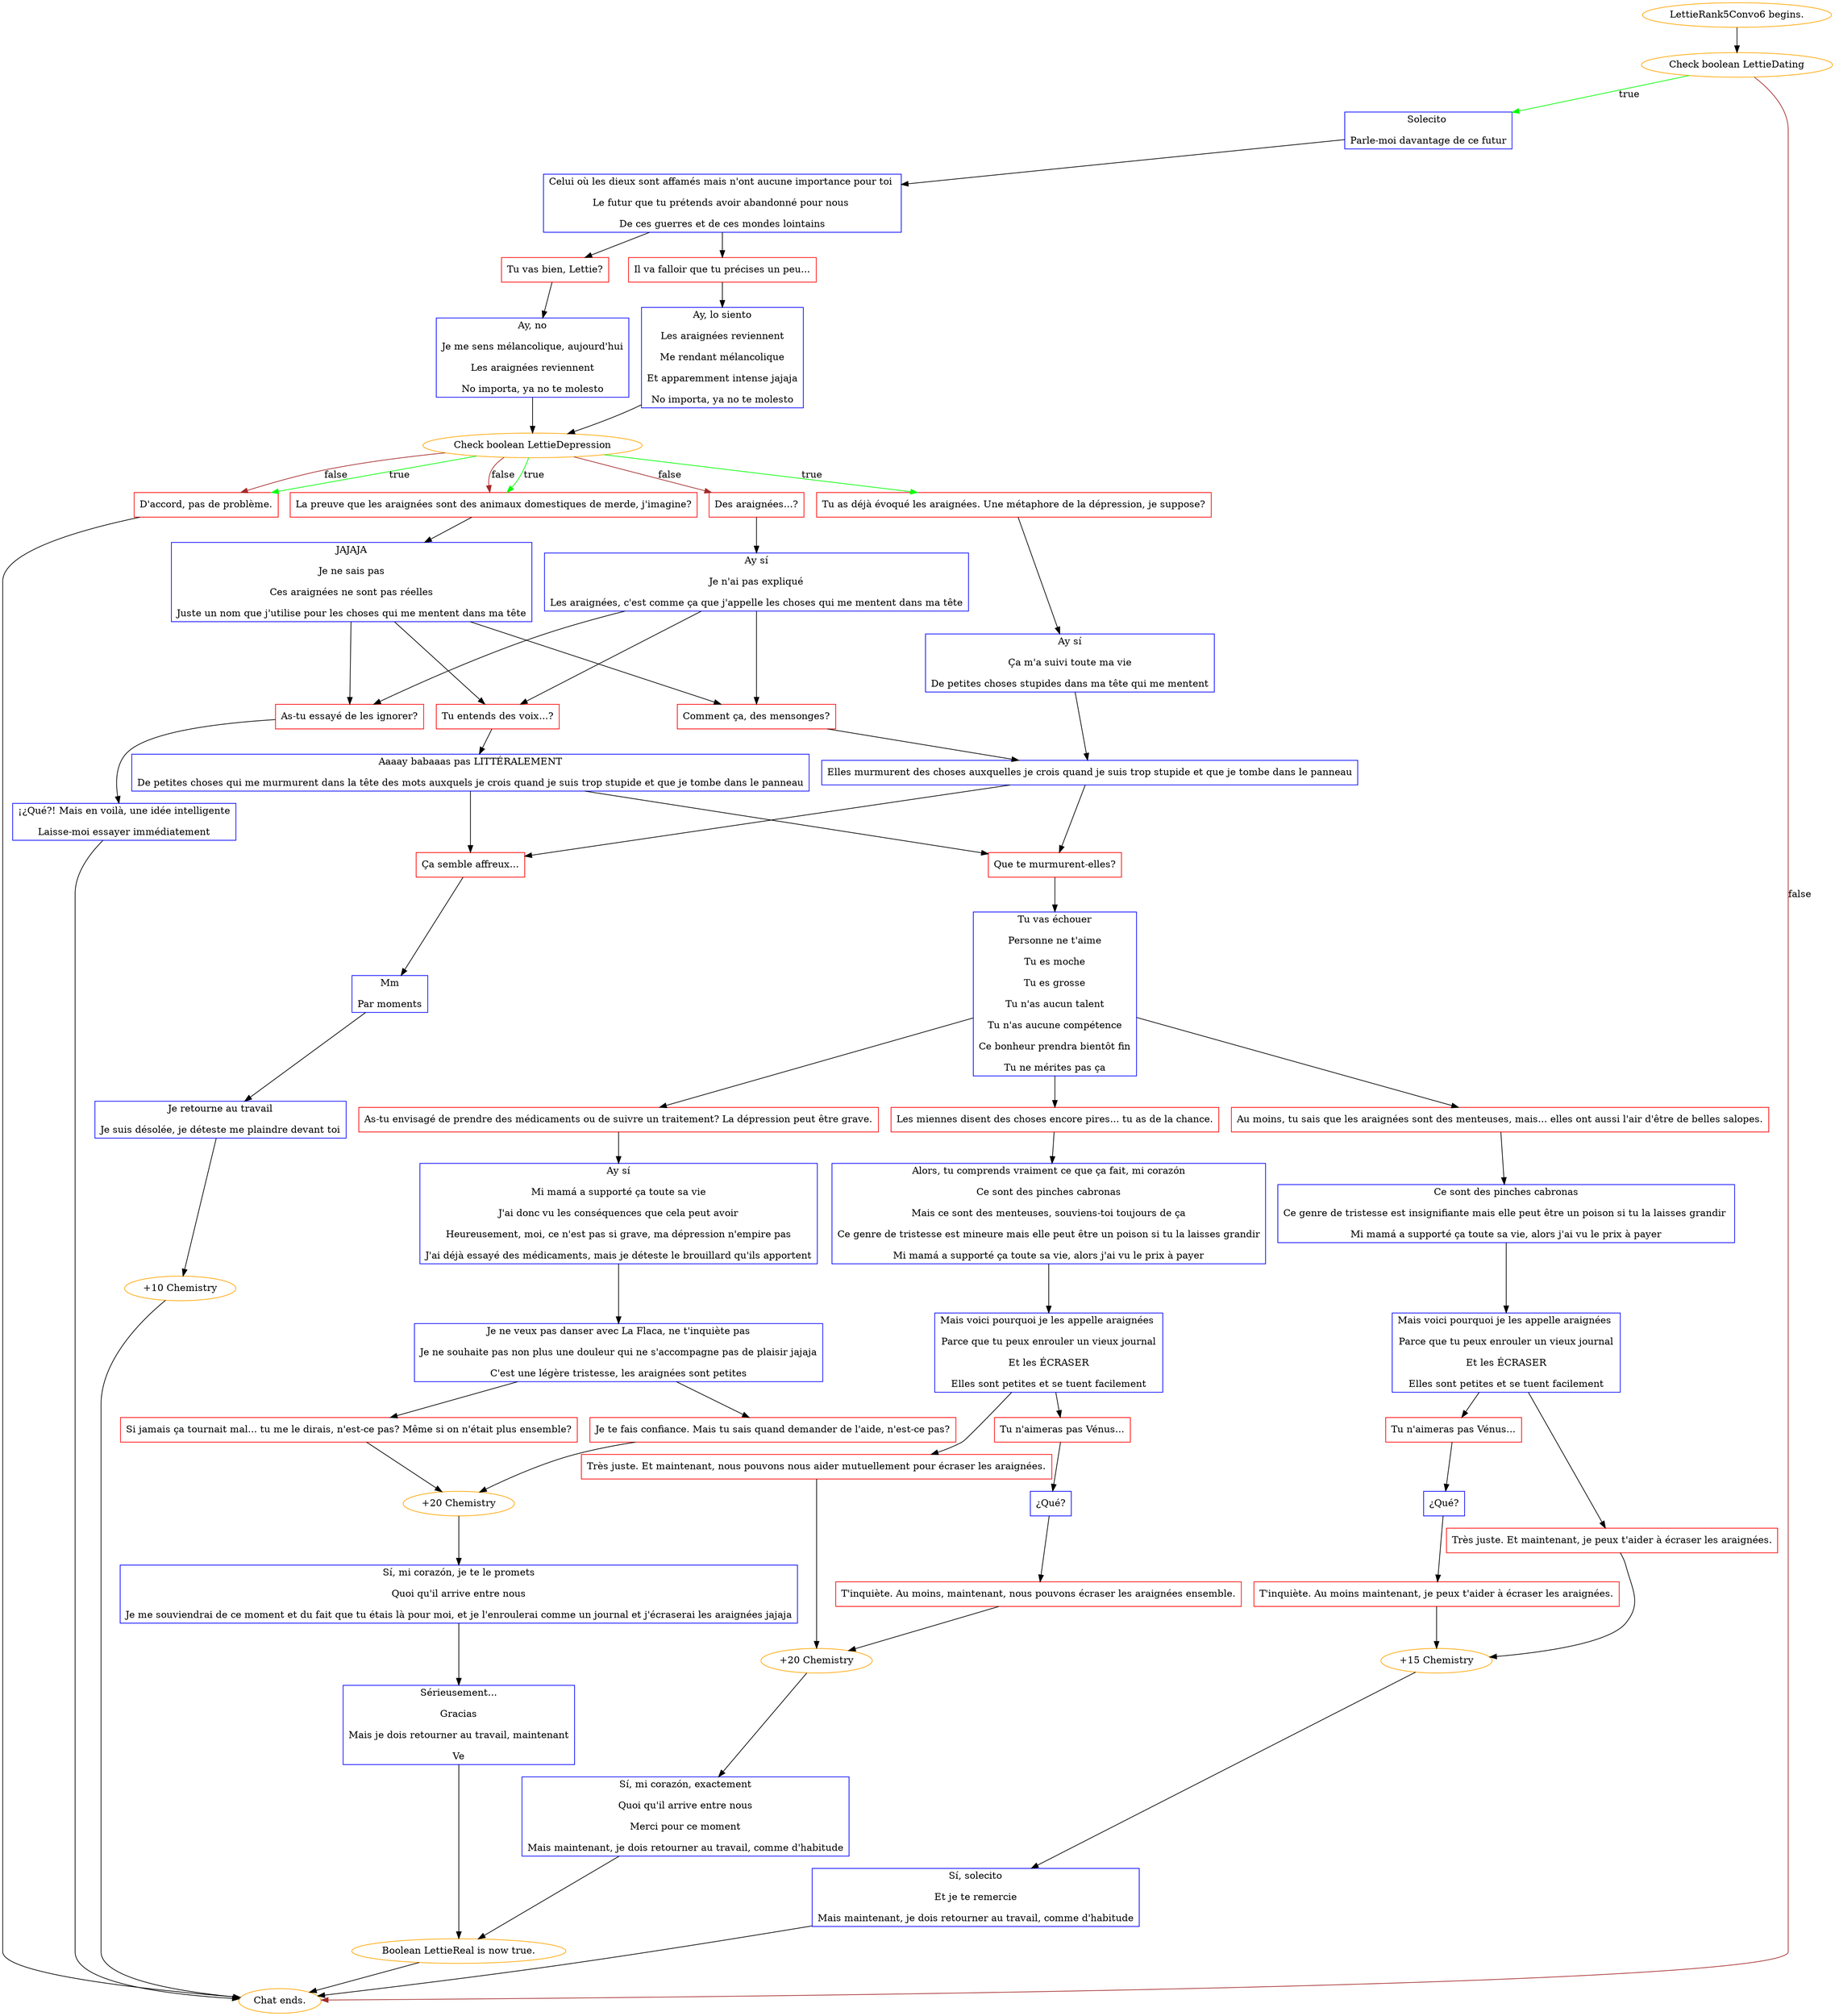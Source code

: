 digraph {
	"LettieRank5Convo6 begins." [color=orange];
		"LettieRank5Convo6 begins." -> j1229414268;
	j1229414268 [label="Check boolean LettieDating",color=orange];
		j1229414268 -> j3584912642 [label=true,color=green];
		j1229414268 -> "Chat ends." [label=false,color=brown];
	j3584912642 [label="Solecito 
Parle-moi davantage de ce futur",shape=box,color=blue];
		j3584912642 -> j1546276902;
	"Chat ends." [color=orange];
	j1546276902 [label="Celui où les dieux sont affamés mais n'ont aucune importance pour toi 
Le futur que tu prétends avoir abandonné pour nous 
De ces guerres et de ces mondes lointains",shape=box,color=blue];
		j1546276902 -> j1676932265;
		j1546276902 -> j3367435581;
	j1676932265 [label="Tu vas bien, Lettie?",shape=box,color=red];
		j1676932265 -> j1253071693;
	j3367435581 [label="Il va falloir que tu précises un peu...",shape=box,color=red];
		j3367435581 -> j635650994;
	j1253071693 [label="Ay, no
Je me sens mélancolique, aujourd'hui
Les araignées reviennent
No importa, ya no te molesto",shape=box,color=blue];
		j1253071693 -> j1027157091;
	j635650994 [label="Ay, lo siento
Les araignées reviennent
Me rendant mélancolique
Et apparemment intense jajaja
No importa, ya no te molesto",shape=box,color=blue];
		j635650994 -> j1027157091;
	j1027157091 [label="Check boolean LettieDepression",color=orange];
		j1027157091 -> j3361219545 [label=true,color=green];
		j1027157091 -> j236311436 [label=true,color=green];
		j1027157091 -> j4284722792 [label=true,color=green];
		j1027157091 -> j2319863560 [label=false,color=brown];
		j1027157091 -> j236311436 [label=false,color=brown];
		j1027157091 -> j4284722792 [label=false,color=brown];
	j3361219545 [label="Tu as déjà évoqué les araignées. Une métaphore de la dépression, je suppose?",shape=box,color=red];
		j3361219545 -> j3425766720;
	j236311436 [label="La preuve que les araignées sont des animaux domestiques de merde, j'imagine?",shape=box,color=red];
		j236311436 -> j234323946;
	j4284722792 [label="D'accord, pas de problème.",shape=box,color=red];
		j4284722792 -> "Chat ends.";
	j2319863560 [label="Des araignées...?",shape=box,color=red];
		j2319863560 -> j280088908;
	j3425766720 [label="Ay sí
Ça m'a suivi toute ma vie
De petites choses stupides dans ma tête qui me mentent",shape=box,color=blue];
		j3425766720 -> j1230275601;
	j234323946 [label="JAJAJA
Je ne sais pas
Ces araignées ne sont pas réelles
Juste un nom que j'utilise pour les choses qui me mentent dans ma tête",shape=box,color=blue];
		j234323946 -> j524163547;
		j234323946 -> j754111158;
		j234323946 -> j2741501603;
	j280088908 [label="Ay sí
Je n'ai pas expliqué
Les araignées, c'est comme ça que j'appelle les choses qui me mentent dans ma tête",shape=box,color=blue];
		j280088908 -> j524163547;
		j280088908 -> j754111158;
		j280088908 -> j2741501603;
	j1230275601 [label="Elles murmurent des choses auxquelles je crois quand je suis trop stupide et que je tombe dans le panneau",shape=box,color=blue];
		j1230275601 -> j1161587579;
		j1230275601 -> j3966515170;
	j524163547 [label="Comment ça, des mensonges?",shape=box,color=red];
		j524163547 -> j1230275601;
	j754111158 [label="Tu entends des voix...?",shape=box,color=red];
		j754111158 -> j3961873104;
	j2741501603 [label="As-tu essayé de les ignorer?",shape=box,color=red];
		j2741501603 -> j2709643585;
	j1161587579 [label="Que te murmurent-elles?",shape=box,color=red];
		j1161587579 -> j3156300733;
	j3966515170 [label="Ça semble affreux...",shape=box,color=red];
		j3966515170 -> j2451358923;
	j3961873104 [label="Aaaay babaaas pas LITTÉRALEMENT
De petites choses qui me murmurent dans la tête des mots auxquels je crois quand je suis trop stupide et que je tombe dans le panneau",shape=box,color=blue];
		j3961873104 -> j1161587579;
		j3961873104 -> j3966515170;
	j2709643585 [label="¡¿Qué?! Mais en voilà, une idée intelligente
Laisse-moi essayer immédiatement",shape=box,color=blue];
		j2709643585 -> "Chat ends.";
	j3156300733 [label="Tu vas échouer
Personne ne t'aime
Tu es moche
Tu es grosse
Tu n'as aucun talent
Tu n'as aucune compétence
Ce bonheur prendra bientôt fin
Tu ne mérites pas ça",shape=box,color=blue];
		j3156300733 -> j660133574;
		j3156300733 -> j3608341796;
		j3156300733 -> j2353914840;
	j2451358923 [label="Mm
Par moments",shape=box,color=blue];
		j2451358923 -> j781688782;
	j660133574 [label="Au moins, tu sais que les araignées sont des menteuses, mais... elles ont aussi l'air d'être de belles salopes.",shape=box,color=red];
		j660133574 -> j974897894;
	j3608341796 [label="Les miennes disent des choses encore pires... tu as de la chance.",shape=box,color=red];
		j3608341796 -> j3686103188;
	j2353914840 [label="As-tu envisagé de prendre des médicaments ou de suivre un traitement? La dépression peut être grave.",shape=box,color=red];
		j2353914840 -> j3858317465;
	j781688782 [label="Je retourne au travail
Je suis désolée, je déteste me plaindre devant toi",shape=box,color=blue];
		j781688782 -> j1933300832;
	j974897894 [label="Ce sont des pinches cabronas
Ce genre de tristesse est insignifiante mais elle peut être un poison si tu la laisses grandir 
Mi mamá a supporté ça toute sa vie, alors j'ai vu le prix à payer",shape=box,color=blue];
		j974897894 -> j3872914025;
	j3686103188 [label="Alors, tu comprends vraiment ce que ça fait, mi corazón
Ce sont des pinches cabronas
Mais ce sont des menteuses, souviens-toi toujours de ça
Ce genre de tristesse est mineure mais elle peut être un poison si tu la laisses grandir
Mi mamá a supporté ça toute sa vie, alors j'ai vu le prix à payer",shape=box,color=blue];
		j3686103188 -> j3902896235;
	j3858317465 [label="Ay sí
Mi mamá a supporté ça toute sa vie
J'ai donc vu les conséquences que cela peut avoir
Heureusement, moi, ce n'est pas si grave, ma dépression n'empire pas
J'ai déjà essayé des médicaments, mais je déteste le brouillard qu'ils apportent",shape=box,color=blue];
		j3858317465 -> j3204236175;
	j1933300832 [label="+10 Chemistry",color=orange];
		j1933300832 -> "Chat ends.";
	j3872914025 [label="Mais voici pourquoi je les appelle araignées 
Parce que tu peux enrouler un vieux journal
Et les ÉCRASER
Elles sont petites et se tuent facilement",shape=box,color=blue];
		j3872914025 -> j535707523;
		j3872914025 -> j501122944;
	j3902896235 [label="Mais voici pourquoi je les appelle araignées 
Parce que tu peux enrouler un vieux journal
Et les ÉCRASER
Elles sont petites et se tuent facilement",shape=box,color=blue];
		j3902896235 -> j4236515258;
		j3902896235 -> j229924048;
	j3204236175 [label="Je ne veux pas danser avec La Flaca, ne t'inquiète pas
Je ne souhaite pas non plus une douleur qui ne s'accompagne pas de plaisir jajaja
C'est une légère tristesse, les araignées sont petites",shape=box,color=blue];
		j3204236175 -> j3690078189;
		j3204236175 -> j3322055740;
	j535707523 [label="Tu n'aimeras pas Vénus...",shape=box,color=red];
		j535707523 -> j502957933;
	j501122944 [label="Très juste. Et maintenant, je peux t'aider à écraser les araignées.",shape=box,color=red];
		j501122944 -> j1564761318;
	j4236515258 [label="Tu n'aimeras pas Vénus...",shape=box,color=red];
		j4236515258 -> j1336350014;
	j229924048 [label="Très juste. Et maintenant, nous pouvons nous aider mutuellement pour écraser les araignées.",shape=box,color=red];
		j229924048 -> j270155886;
	j3690078189 [label="Je te fais confiance. Mais tu sais quand demander de l'aide, n'est-ce pas?",shape=box,color=red];
		j3690078189 -> j1613679916;
	j3322055740 [label="Si jamais ça tournait mal... tu me le dirais, n'est-ce pas? Même si on n'était plus ensemble?",shape=box,color=red];
		j3322055740 -> j1613679916;
	j502957933 [label="¿Qué?",shape=box,color=blue];
		j502957933 -> j2686042695;
	j1564761318 [label="+15 Chemistry",color=orange];
		j1564761318 -> j4276025245;
	j1336350014 [label="¿Qué?",shape=box,color=blue];
		j1336350014 -> j1361166579;
	j270155886 [label="+20 Chemistry",color=orange];
		j270155886 -> j2312157145;
	j1613679916 [label="+20 Chemistry",color=orange];
		j1613679916 -> j4040617166;
	j2686042695 [label="T'inquiète. Au moins maintenant, je peux t'aider à écraser les araignées.",shape=box,color=red];
		j2686042695 -> j1564761318;
	j4276025245 [label="Sí, solecito
Et je te remercie
Mais maintenant, je dois retourner au travail, comme d'habitude",shape=box,color=blue];
		j4276025245 -> "Chat ends.";
	j1361166579 [label="T'inquiète. Au moins, maintenant, nous pouvons écraser les araignées ensemble.",shape=box,color=red];
		j1361166579 -> j270155886;
	j2312157145 [label="Sí, mi corazón, exactement
Quoi qu'il arrive entre nous
Merci pour ce moment
Mais maintenant, je dois retourner au travail, comme d'habitude",shape=box,color=blue];
		j2312157145 -> j1472871842;
	j4040617166 [label="Sí, mi corazón, je te le promets
Quoi qu'il arrive entre nous
Je me souviendrai de ce moment et du fait que tu étais là pour moi, et je l'enroulerai comme un journal et j'écraserai les araignées jajaja",shape=box,color=blue];
		j4040617166 -> j298639819;
	j1472871842 [label="Boolean LettieReal is now true.",color=orange];
		j1472871842 -> "Chat ends.";
	j298639819 [label="Sérieusement...
Gracias
Mais je dois retourner au travail, maintenant
Ve",shape=box,color=blue];
		j298639819 -> j1472871842;
}